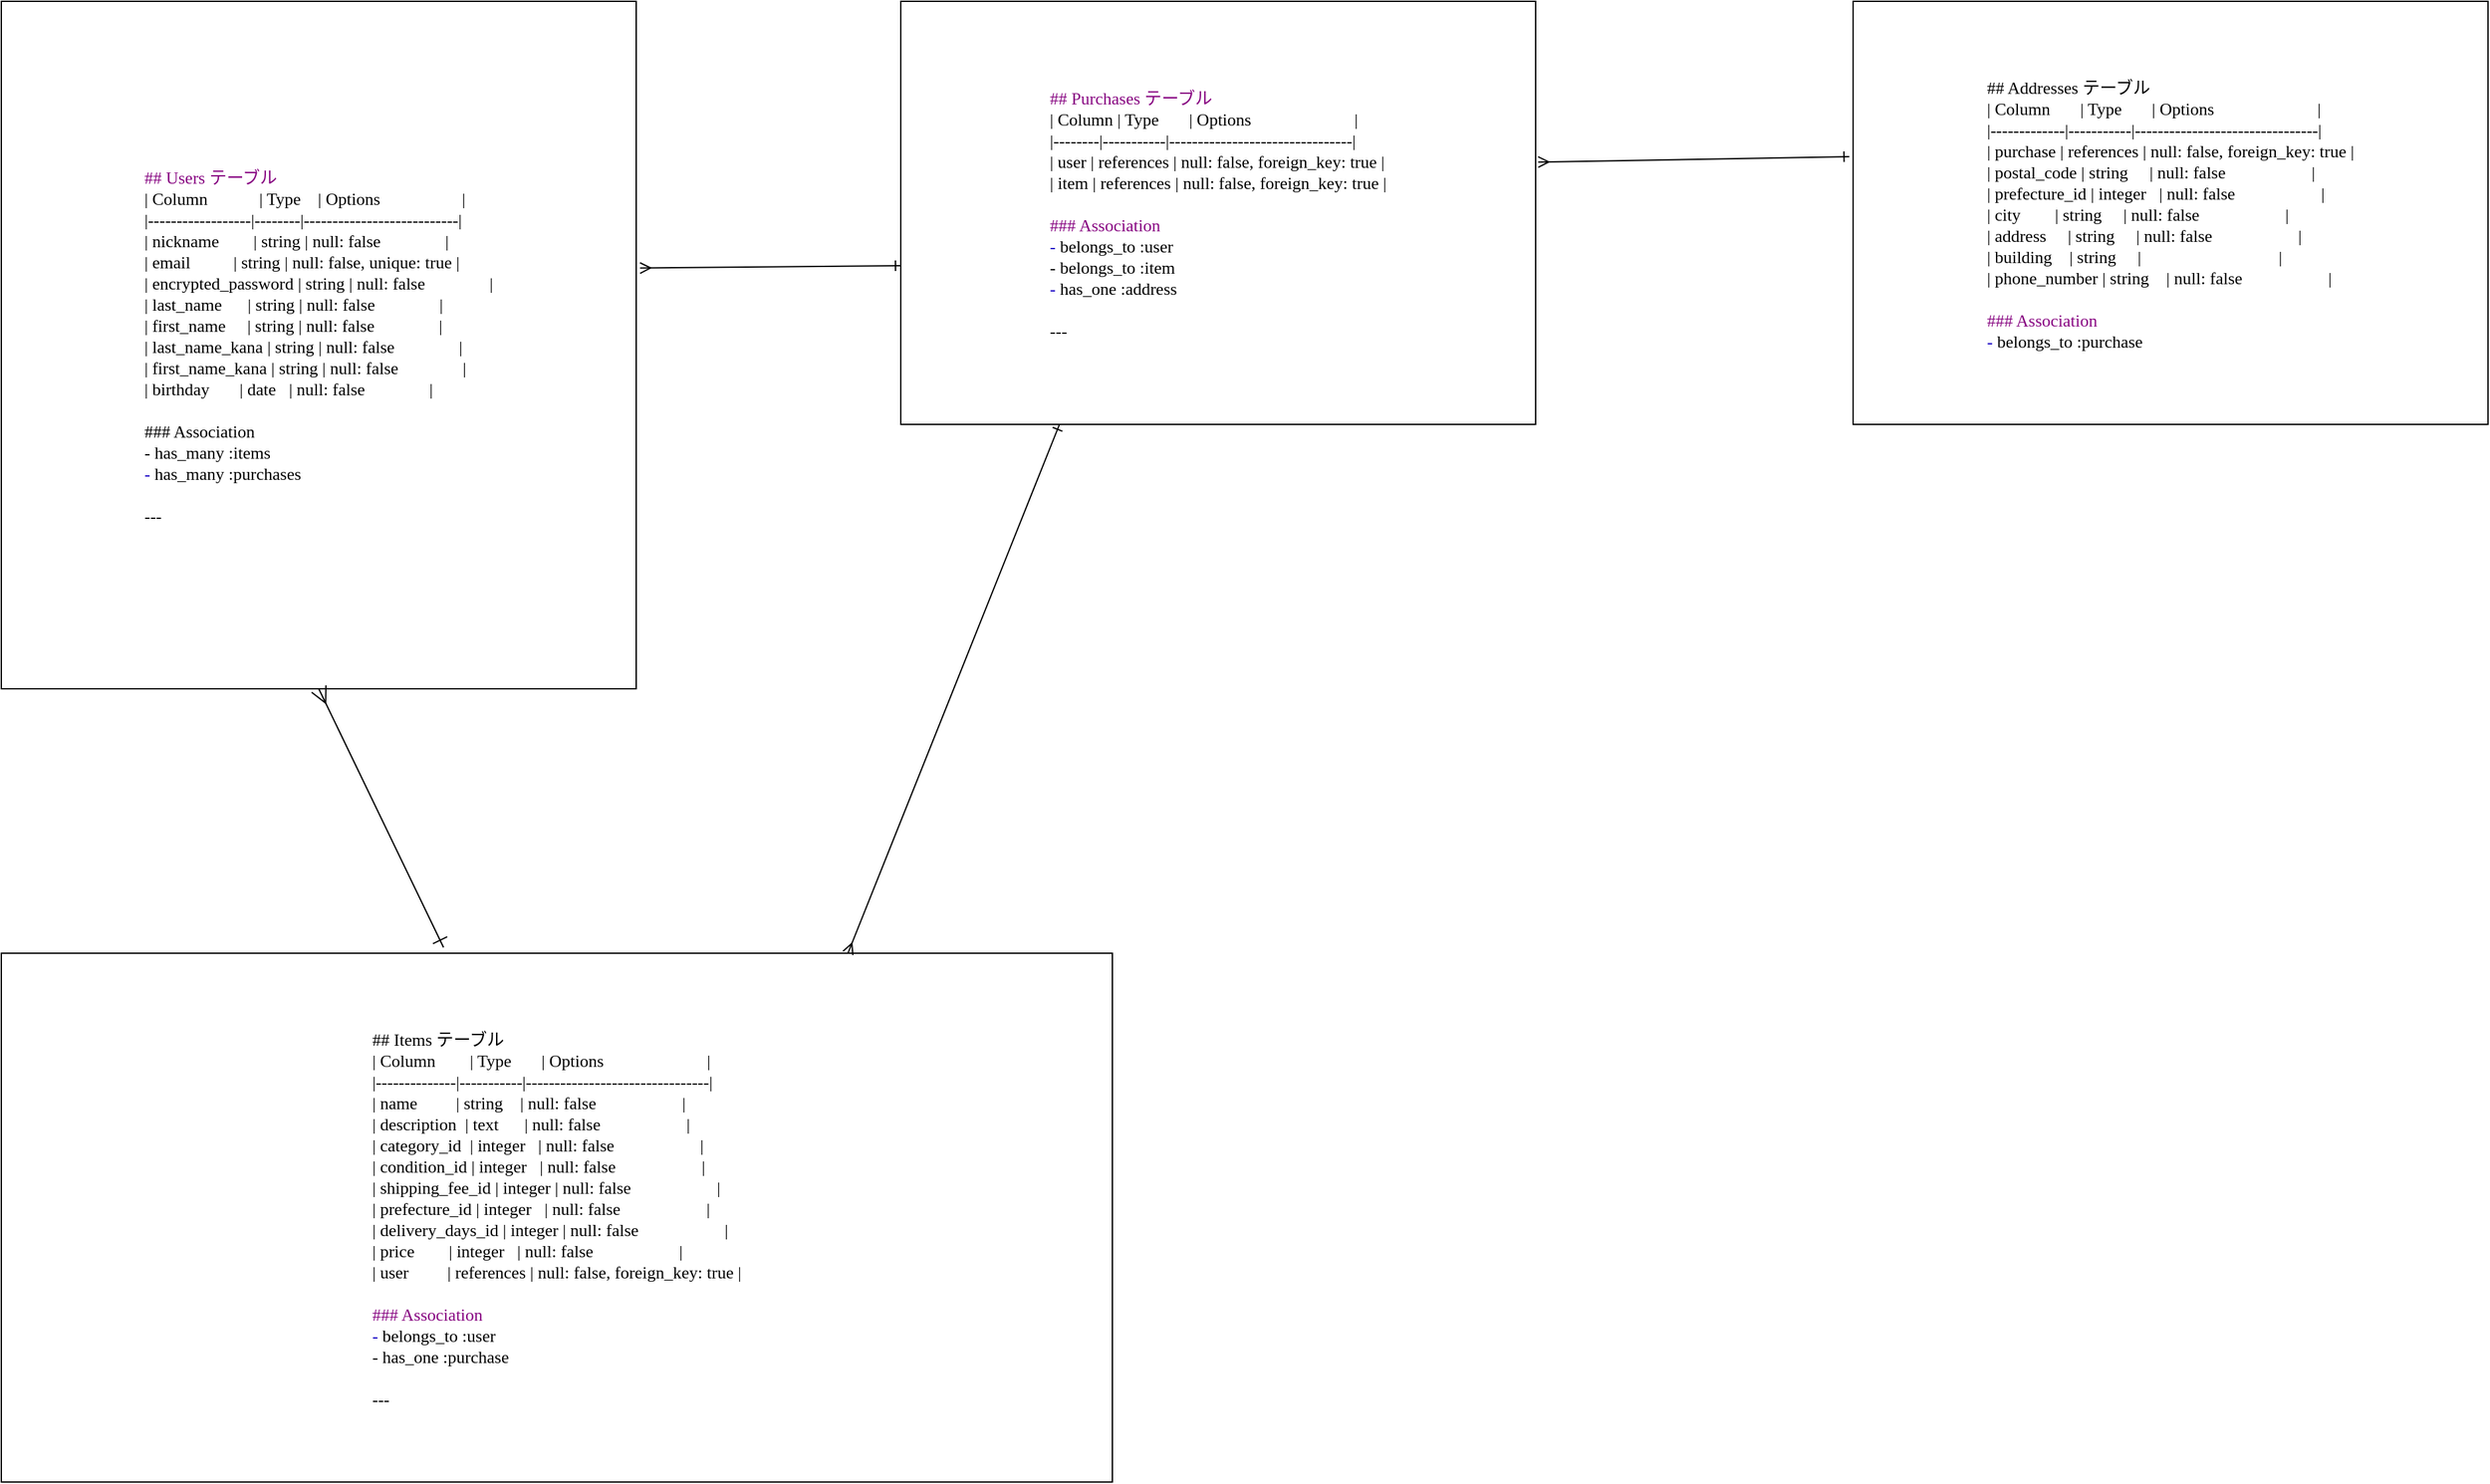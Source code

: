 <mxfile>
    <diagram id="dh8zajlLiWiVfrGnCxpM" name="ページ1">
        <mxGraphModel dx="1773" dy="1096" grid="1" gridSize="10" guides="1" tooltips="1" connect="1" arrows="1" fold="1" page="1" pageScale="1" pageWidth="827" pageHeight="1169" math="0" shadow="0">
            <root>
                <mxCell id="0"/>
                <mxCell id="1" parent="0"/>
                <mxCell id="4" value="&lt;p style=&quot;margin: 0px; font-variant-numeric: normal; font-variant-east-asian: normal; font-variant-alternates: normal; font-size-adjust: none; font-kerning: auto; font-optical-sizing: auto; font-feature-settings: normal; font-variation-settings: normal; font-variant-position: normal; font-stretch: normal; font-size: 13px; line-height: normal; font-family: &amp;quot;.AppleSystemUIFontMonospaced&amp;quot;; color: rgb(135, 5, 129); text-align: start;&quot; class=&quot;p1&quot;&gt;## Users テーブル&lt;/p&gt;&lt;p style=&quot;margin: 0px; font-variant-numeric: normal; font-variant-east-asian: normal; font-variant-alternates: normal; font-size-adjust: none; font-kerning: auto; font-optical-sizing: auto; font-feature-settings: normal; font-variation-settings: normal; font-variant-position: normal; font-stretch: normal; font-size: 13px; line-height: normal; font-family: &amp;quot;.AppleSystemUIFontMonospaced&amp;quot;; color: rgb(0, 0, 0); text-align: start;&quot; class=&quot;p2&quot;&gt;| Column&lt;span class=&quot;Apple-converted-space&quot;&gt;&amp;nbsp; &amp;nbsp; &amp;nbsp; &amp;nbsp; &amp;nbsp; &amp;nbsp; &lt;/span&gt;| Type&lt;span class=&quot;Apple-converted-space&quot;&gt;&amp;nbsp; &amp;nbsp; &lt;/span&gt;| Options &lt;span class=&quot;Apple-converted-space&quot;&gt;&amp;nbsp; &amp;nbsp; &amp;nbsp; &amp;nbsp; &amp;nbsp; &amp;nbsp; &amp;nbsp; &amp;nbsp; &amp;nbsp; &lt;/span&gt;|&lt;/p&gt;&lt;p style=&quot;margin: 0px; font-variant-numeric: normal; font-variant-east-asian: normal; font-variant-alternates: normal; font-size-adjust: none; font-kerning: auto; font-optical-sizing: auto; font-feature-settings: normal; font-variation-settings: normal; font-variant-position: normal; font-stretch: normal; font-size: 13px; line-height: normal; font-family: &amp;quot;.AppleSystemUIFontMonospaced&amp;quot;; color: rgb(0, 0, 0); text-align: start;&quot; class=&quot;p2&quot;&gt;|------------------|--------|---------------------------|&lt;/p&gt;&lt;p style=&quot;margin: 0px; font-variant-numeric: normal; font-variant-east-asian: normal; font-variant-alternates: normal; font-size-adjust: none; font-kerning: auto; font-optical-sizing: auto; font-feature-settings: normal; font-variation-settings: normal; font-variant-position: normal; font-stretch: normal; font-size: 13px; line-height: normal; font-family: &amp;quot;.AppleSystemUIFontMonospaced&amp;quot;; color: rgb(0, 0, 0); text-align: start;&quot; class=&quot;p2&quot;&gt;| nickname&lt;span class=&quot;Apple-converted-space&quot;&gt;&amp;nbsp; &amp;nbsp; &amp;nbsp; &amp;nbsp; &lt;/span&gt;| string | null: false &lt;span class=&quot;Apple-converted-space&quot;&gt;&amp;nbsp; &amp;nbsp; &amp;nbsp; &amp;nbsp; &amp;nbsp; &amp;nbsp; &amp;nbsp; &lt;/span&gt;|&lt;/p&gt;&lt;p style=&quot;margin: 0px; font-variant-numeric: normal; font-variant-east-asian: normal; font-variant-alternates: normal; font-size-adjust: none; font-kerning: auto; font-optical-sizing: auto; font-feature-settings: normal; font-variation-settings: normal; font-variant-position: normal; font-stretch: normal; font-size: 13px; line-height: normal; font-family: &amp;quot;.AppleSystemUIFontMonospaced&amp;quot;; color: rgb(0, 0, 0); text-align: start;&quot; class=&quot;p2&quot;&gt;| email&lt;span class=&quot;Apple-converted-space&quot;&gt;&amp;nbsp; &amp;nbsp; &amp;nbsp; &amp;nbsp; &amp;nbsp; &lt;/span&gt;| string | null: false, unique: true |&lt;/p&gt;&lt;p style=&quot;margin: 0px; font-variant-numeric: normal; font-variant-east-asian: normal; font-variant-alternates: normal; font-size-adjust: none; font-kerning: auto; font-optical-sizing: auto; font-feature-settings: normal; font-variation-settings: normal; font-variant-position: normal; font-stretch: normal; font-size: 13px; line-height: normal; font-family: &amp;quot;.AppleSystemUIFontMonospaced&amp;quot;; color: rgb(0, 0, 0); text-align: start;&quot; class=&quot;p2&quot;&gt;| encrypted_password | string | null: false &lt;span class=&quot;Apple-converted-space&quot;&gt;&amp;nbsp; &amp;nbsp; &amp;nbsp; &amp;nbsp; &amp;nbsp; &amp;nbsp; &amp;nbsp; &lt;/span&gt;|&lt;/p&gt;&lt;p style=&quot;margin: 0px; font-variant-numeric: normal; font-variant-east-asian: normal; font-variant-alternates: normal; font-size-adjust: none; font-kerning: auto; font-optical-sizing: auto; font-feature-settings: normal; font-variation-settings: normal; font-variant-position: normal; font-stretch: normal; font-size: 13px; line-height: normal; font-family: &amp;quot;.AppleSystemUIFontMonospaced&amp;quot;; color: rgb(0, 0, 0); text-align: start;&quot; class=&quot;p2&quot;&gt;| last_name&lt;span class=&quot;Apple-converted-space&quot;&gt;&amp;nbsp; &amp;nbsp; &amp;nbsp; &lt;/span&gt;| string | null: false &lt;span class=&quot;Apple-converted-space&quot;&gt;&amp;nbsp; &amp;nbsp; &amp;nbsp; &amp;nbsp; &amp;nbsp; &amp;nbsp; &amp;nbsp; &lt;/span&gt;|&lt;/p&gt;&lt;p style=&quot;margin: 0px; font-variant-numeric: normal; font-variant-east-asian: normal; font-variant-alternates: normal; font-size-adjust: none; font-kerning: auto; font-optical-sizing: auto; font-feature-settings: normal; font-variation-settings: normal; font-variant-position: normal; font-stretch: normal; font-size: 13px; line-height: normal; font-family: &amp;quot;.AppleSystemUIFontMonospaced&amp;quot;; color: rgb(0, 0, 0); text-align: start;&quot; class=&quot;p2&quot;&gt;| first_name &lt;span class=&quot;Apple-converted-space&quot;&gt;&amp;nbsp; &amp;nbsp; &lt;/span&gt;| string | null: false &lt;span class=&quot;Apple-converted-space&quot;&gt;&amp;nbsp; &amp;nbsp; &amp;nbsp; &amp;nbsp; &amp;nbsp; &amp;nbsp; &amp;nbsp; &lt;/span&gt;|&lt;/p&gt;&lt;p style=&quot;margin: 0px; font-variant-numeric: normal; font-variant-east-asian: normal; font-variant-alternates: normal; font-size-adjust: none; font-kerning: auto; font-optical-sizing: auto; font-feature-settings: normal; font-variation-settings: normal; font-variant-position: normal; font-stretch: normal; font-size: 13px; line-height: normal; font-family: &amp;quot;.AppleSystemUIFontMonospaced&amp;quot;; color: rgb(0, 0, 0); text-align: start;&quot; class=&quot;p2&quot;&gt;| last_name_kana | string | null: false &lt;span class=&quot;Apple-converted-space&quot;&gt;&amp;nbsp; &amp;nbsp; &amp;nbsp; &amp;nbsp; &amp;nbsp; &amp;nbsp; &amp;nbsp; &lt;/span&gt;|&lt;/p&gt;&lt;p style=&quot;margin: 0px; font-variant-numeric: normal; font-variant-east-asian: normal; font-variant-alternates: normal; font-size-adjust: none; font-kerning: auto; font-optical-sizing: auto; font-feature-settings: normal; font-variation-settings: normal; font-variant-position: normal; font-stretch: normal; font-size: 13px; line-height: normal; font-family: &amp;quot;.AppleSystemUIFontMonospaced&amp;quot;; color: rgb(0, 0, 0); text-align: start;&quot; class=&quot;p2&quot;&gt;| first_name_kana | string | null: false &lt;span class=&quot;Apple-converted-space&quot;&gt;&amp;nbsp; &amp;nbsp; &amp;nbsp; &amp;nbsp; &amp;nbsp; &amp;nbsp; &amp;nbsp; &lt;/span&gt;|&lt;/p&gt;&lt;p style=&quot;margin: 0px; font-variant-numeric: normal; font-variant-east-asian: normal; font-variant-alternates: normal; font-size-adjust: none; font-kerning: auto; font-optical-sizing: auto; font-feature-settings: normal; font-variation-settings: normal; font-variant-position: normal; font-stretch: normal; font-size: 13px; line-height: normal; font-family: &amp;quot;.AppleSystemUIFontMonospaced&amp;quot;; color: rgb(0, 0, 0); text-align: start;&quot; class=&quot;p2&quot;&gt;| birthday &lt;span class=&quot;Apple-converted-space&quot;&gt;&amp;nbsp; &amp;nbsp; &amp;nbsp; &lt;/span&gt;| date &lt;span class=&quot;Apple-converted-space&quot;&gt;&amp;nbsp; &lt;/span&gt;| null: false &lt;span class=&quot;Apple-converted-space&quot;&gt;&amp;nbsp; &amp;nbsp; &amp;nbsp; &amp;nbsp; &amp;nbsp; &amp;nbsp; &amp;nbsp; &lt;/span&gt;|&lt;/p&gt;&lt;p style=&quot;margin: 0px; font-variant-numeric: normal; font-variant-east-asian: normal; font-variant-alternates: normal; font-size-adjust: none; font-kerning: auto; font-optical-sizing: auto; font-feature-settings: normal; font-variation-settings: normal; font-variant-position: normal; font-stretch: normal; font-size: 13px; line-height: normal; font-family: &amp;quot;.AppleSystemUIFontMonospaced&amp;quot;; color: rgb(0, 0, 0); min-height: 16px; text-align: start;&quot; class=&quot;p3&quot;&gt;&lt;br&gt;&lt;/p&gt;&lt;p style=&quot;margin: 0px; font-variant-numeric: normal; font-variant-east-asian: normal; font-variant-alternates: normal; font-size-adjust: none; font-kerning: auto; font-optical-sizing: auto; font-feature-settings: normal; font-variation-settings: normal; font-variant-position: normal; font-stretch: normal; font-size: 13px; line-height: normal; font-family: &amp;quot;.AppleSystemUIFontMonospaced&amp;quot;; color: rgb(0, 0, 0); text-align: start;&quot; class=&quot;p2&quot;&gt;### Association&lt;/p&gt;&lt;p style=&quot;margin: 0px; font-variant-numeric: normal; font-variant-east-asian: normal; font-variant-alternates: normal; font-size-adjust: none; font-kerning: auto; font-optical-sizing: auto; font-feature-settings: normal; font-variation-settings: normal; font-variant-position: normal; font-stretch: normal; font-size: 13px; line-height: normal; font-family: &amp;quot;.AppleSystemUIFontMonospaced&amp;quot;; color: rgb(0, 0, 0); text-align: start;&quot; class=&quot;p2&quot;&gt;- has_many :items&lt;/p&gt;&lt;p style=&quot;margin: 0px; font-variant-numeric: normal; font-variant-east-asian: normal; font-variant-alternates: normal; font-size-adjust: none; font-kerning: auto; font-optical-sizing: auto; font-feature-settings: normal; font-variation-settings: normal; font-variant-position: normal; font-stretch: normal; font-size: 13px; line-height: normal; font-family: &amp;quot;.AppleSystemUIFontMonospaced&amp;quot;; color: rgb(0, 0, 0); text-align: start;&quot; class=&quot;p2&quot;&gt;&lt;span style=&quot;color: rgb(20, 0, 196);&quot; class=&quot;s1&quot;&gt;-&lt;/span&gt; has_many :purchases&lt;/p&gt;&lt;p style=&quot;margin: 0px; font-variant-numeric: normal; font-variant-east-asian: normal; font-variant-alternates: normal; font-size-adjust: none; font-kerning: auto; font-optical-sizing: auto; font-feature-settings: normal; font-variation-settings: normal; font-variant-position: normal; font-stretch: normal; font-size: 13px; line-height: normal; font-family: &amp;quot;.AppleSystemUIFontMonospaced&amp;quot;; color: rgb(0, 0, 0); min-height: 16px; text-align: start;&quot; class=&quot;p3&quot;&gt;&lt;br&gt;&lt;/p&gt;&lt;p style=&quot;margin: 0px; font-variant-numeric: normal; font-variant-east-asian: normal; font-variant-alternates: normal; font-size-adjust: none; font-kerning: auto; font-optical-sizing: auto; font-feature-settings: normal; font-variation-settings: normal; font-variant-position: normal; font-stretch: normal; font-size: 13px; line-height: normal; font-family: &amp;quot;.AppleSystemUIFontMonospaced&amp;quot;; color: rgb(0, 0, 0); text-align: start;&quot; class=&quot;p2&quot;&gt;---&lt;/p&gt;" style="whiteSpace=wrap;html=1;" vertex="1" parent="1">
                    <mxGeometry x="-320" width="480" height="520" as="geometry"/>
                </mxCell>
                <mxCell id="6" value="&lt;p style=&quot;margin: 0px; font-variant-numeric: normal; font-variant-east-asian: normal; font-variant-alternates: normal; font-size-adjust: none; font-kerning: auto; font-optical-sizing: auto; font-feature-settings: normal; font-variation-settings: normal; font-variant-position: normal; font-stretch: normal; font-size: 13px; line-height: normal; font-family: &amp;quot;.AppleSystemUIFontMonospaced&amp;quot;; color: rgb(0, 0, 0); text-align: start;&quot; class=&quot;p1&quot;&gt;## Items テーブル&lt;/p&gt;&lt;p style=&quot;margin: 0px; font-variant-numeric: normal; font-variant-east-asian: normal; font-variant-alternates: normal; font-size-adjust: none; font-kerning: auto; font-optical-sizing: auto; font-feature-settings: normal; font-variation-settings: normal; font-variant-position: normal; font-stretch: normal; font-size: 13px; line-height: normal; font-family: &amp;quot;.AppleSystemUIFontMonospaced&amp;quot;; color: rgb(0, 0, 0); text-align: start;&quot; class=&quot;p1&quot;&gt;| Column&lt;span class=&quot;Apple-converted-space&quot;&gt;&amp;nbsp; &amp;nbsp; &amp;nbsp; &amp;nbsp; &lt;/span&gt;| Type &lt;span class=&quot;Apple-converted-space&quot;&gt;&amp;nbsp; &amp;nbsp; &amp;nbsp; &lt;/span&gt;| Options&lt;span class=&quot;Apple-converted-space&quot;&gt;&amp;nbsp; &amp;nbsp; &amp;nbsp; &amp;nbsp; &amp;nbsp; &amp;nbsp; &amp;nbsp; &amp;nbsp; &amp;nbsp; &amp;nbsp; &amp;nbsp; &amp;nbsp; &lt;/span&gt;|&lt;/p&gt;&lt;p style=&quot;margin: 0px; font-variant-numeric: normal; font-variant-east-asian: normal; font-variant-alternates: normal; font-size-adjust: none; font-kerning: auto; font-optical-sizing: auto; font-feature-settings: normal; font-variation-settings: normal; font-variant-position: normal; font-stretch: normal; font-size: 13px; line-height: normal; font-family: &amp;quot;.AppleSystemUIFontMonospaced&amp;quot;; color: rgb(0, 0, 0); text-align: start;&quot; class=&quot;p1&quot;&gt;|--------------|-----------|--------------------------------|&lt;/p&gt;&lt;p style=&quot;margin: 0px; font-variant-numeric: normal; font-variant-east-asian: normal; font-variant-alternates: normal; font-size-adjust: none; font-kerning: auto; font-optical-sizing: auto; font-feature-settings: normal; font-variation-settings: normal; font-variant-position: normal; font-stretch: normal; font-size: 13px; line-height: normal; font-family: &amp;quot;.AppleSystemUIFontMonospaced&amp;quot;; color: rgb(0, 0, 0); text-align: start;&quot; class=&quot;p1&quot;&gt;| name &lt;span class=&quot;Apple-converted-space&quot;&gt;&amp;nbsp; &amp;nbsp; &amp;nbsp; &amp;nbsp; &lt;/span&gt;| string&lt;span class=&quot;Apple-converted-space&quot;&gt;&amp;nbsp; &amp;nbsp; &lt;/span&gt;| null: false&lt;span class=&quot;Apple-converted-space&quot;&gt;&amp;nbsp; &amp;nbsp; &amp;nbsp; &amp;nbsp; &amp;nbsp; &amp;nbsp; &amp;nbsp; &amp;nbsp; &amp;nbsp; &amp;nbsp; &lt;/span&gt;|&lt;/p&gt;&lt;p style=&quot;margin: 0px; font-variant-numeric: normal; font-variant-east-asian: normal; font-variant-alternates: normal; font-size-adjust: none; font-kerning: auto; font-optical-sizing: auto; font-feature-settings: normal; font-variation-settings: normal; font-variant-position: normal; font-stretch: normal; font-size: 13px; line-height: normal; font-family: &amp;quot;.AppleSystemUIFontMonospaced&amp;quot;; color: rgb(0, 0, 0); text-align: start;&quot; class=&quot;p1&quot;&gt;| description&lt;span class=&quot;Apple-converted-space&quot;&gt;&amp;nbsp; &lt;/span&gt;| text&lt;span class=&quot;Apple-converted-space&quot;&gt;&amp;nbsp; &amp;nbsp; &amp;nbsp; &lt;/span&gt;| null: false&lt;span class=&quot;Apple-converted-space&quot;&gt;&amp;nbsp; &amp;nbsp; &amp;nbsp; &amp;nbsp; &amp;nbsp; &amp;nbsp; &amp;nbsp; &amp;nbsp; &amp;nbsp; &amp;nbsp; &lt;/span&gt;|&lt;/p&gt;&lt;p style=&quot;margin: 0px; font-variant-numeric: normal; font-variant-east-asian: normal; font-variant-alternates: normal; font-size-adjust: none; font-kerning: auto; font-optical-sizing: auto; font-feature-settings: normal; font-variation-settings: normal; font-variant-position: normal; font-stretch: normal; font-size: 13px; line-height: normal; font-family: &amp;quot;.AppleSystemUIFontMonospaced&amp;quot;; color: rgb(0, 0, 0); text-align: start;&quot; class=&quot;p1&quot;&gt;| category_id&lt;span class=&quot;Apple-converted-space&quot;&gt;&amp;nbsp; &lt;/span&gt;| integer &lt;span class=&quot;Apple-converted-space&quot;&gt;&amp;nbsp; &lt;/span&gt;| null: false&lt;span class=&quot;Apple-converted-space&quot;&gt;&amp;nbsp; &amp;nbsp; &amp;nbsp; &amp;nbsp; &amp;nbsp; &amp;nbsp; &amp;nbsp; &amp;nbsp; &amp;nbsp; &amp;nbsp; &lt;/span&gt;|&lt;/p&gt;&lt;p style=&quot;margin: 0px; font-variant-numeric: normal; font-variant-east-asian: normal; font-variant-alternates: normal; font-size-adjust: none; font-kerning: auto; font-optical-sizing: auto; font-feature-settings: normal; font-variation-settings: normal; font-variant-position: normal; font-stretch: normal; font-size: 13px; line-height: normal; font-family: &amp;quot;.AppleSystemUIFontMonospaced&amp;quot;; color: rgb(0, 0, 0); text-align: start;&quot; class=&quot;p1&quot;&gt;| condition_id | integer &lt;span class=&quot;Apple-converted-space&quot;&gt;&amp;nbsp; &lt;/span&gt;| null: false&lt;span class=&quot;Apple-converted-space&quot;&gt;&amp;nbsp; &amp;nbsp; &amp;nbsp; &amp;nbsp; &amp;nbsp; &amp;nbsp; &amp;nbsp; &amp;nbsp; &amp;nbsp; &amp;nbsp; &lt;/span&gt;|&lt;/p&gt;&lt;p style=&quot;margin: 0px; font-variant-numeric: normal; font-variant-east-asian: normal; font-variant-alternates: normal; font-size-adjust: none; font-kerning: auto; font-optical-sizing: auto; font-feature-settings: normal; font-variation-settings: normal; font-variant-position: normal; font-stretch: normal; font-size: 13px; line-height: normal; font-family: &amp;quot;.AppleSystemUIFontMonospaced&amp;quot;; color: rgb(0, 0, 0); text-align: start;&quot; class=&quot;p1&quot;&gt;| shipping_fee_id | integer | null: false&lt;span class=&quot;Apple-converted-space&quot;&gt;&amp;nbsp; &amp;nbsp; &amp;nbsp; &amp;nbsp; &amp;nbsp; &amp;nbsp; &amp;nbsp; &amp;nbsp; &amp;nbsp; &amp;nbsp; &lt;/span&gt;|&lt;/p&gt;&lt;p style=&quot;margin: 0px; font-variant-numeric: normal; font-variant-east-asian: normal; font-variant-alternates: normal; font-size-adjust: none; font-kerning: auto; font-optical-sizing: auto; font-feature-settings: normal; font-variation-settings: normal; font-variant-position: normal; font-stretch: normal; font-size: 13px; line-height: normal; font-family: &amp;quot;.AppleSystemUIFontMonospaced&amp;quot;; color: rgb(0, 0, 0); text-align: start;&quot; class=&quot;p1&quot;&gt;| prefecture_id | integer &lt;span class=&quot;Apple-converted-space&quot;&gt;&amp;nbsp; &lt;/span&gt;| null: false&lt;span class=&quot;Apple-converted-space&quot;&gt;&amp;nbsp; &amp;nbsp; &amp;nbsp; &amp;nbsp; &amp;nbsp; &amp;nbsp; &amp;nbsp; &amp;nbsp; &amp;nbsp; &amp;nbsp; &lt;/span&gt;|&lt;/p&gt;&lt;p style=&quot;margin: 0px; font-variant-numeric: normal; font-variant-east-asian: normal; font-variant-alternates: normal; font-size-adjust: none; font-kerning: auto; font-optical-sizing: auto; font-feature-settings: normal; font-variation-settings: normal; font-variant-position: normal; font-stretch: normal; font-size: 13px; line-height: normal; font-family: &amp;quot;.AppleSystemUIFontMonospaced&amp;quot;; color: rgb(0, 0, 0); text-align: start;&quot; class=&quot;p1&quot;&gt;| delivery_days_id | integer | null: false&lt;span class=&quot;Apple-converted-space&quot;&gt;&amp;nbsp; &amp;nbsp; &amp;nbsp; &amp;nbsp; &amp;nbsp; &amp;nbsp; &amp;nbsp; &amp;nbsp; &amp;nbsp; &amp;nbsp; &lt;/span&gt;|&lt;/p&gt;&lt;p style=&quot;margin: 0px; font-variant-numeric: normal; font-variant-east-asian: normal; font-variant-alternates: normal; font-size-adjust: none; font-kerning: auto; font-optical-sizing: auto; font-feature-settings: normal; font-variation-settings: normal; font-variant-position: normal; font-stretch: normal; font-size: 13px; line-height: normal; font-family: &amp;quot;.AppleSystemUIFontMonospaced&amp;quot;; color: rgb(0, 0, 0); text-align: start;&quot; class=&quot;p1&quot;&gt;| price&lt;span class=&quot;Apple-converted-space&quot;&gt;&amp;nbsp; &amp;nbsp; &amp;nbsp; &amp;nbsp; &lt;/span&gt;| integer &lt;span class=&quot;Apple-converted-space&quot;&gt;&amp;nbsp; &lt;/span&gt;| null: false&lt;span class=&quot;Apple-converted-space&quot;&gt;&amp;nbsp; &amp;nbsp; &amp;nbsp; &amp;nbsp; &amp;nbsp; &amp;nbsp; &amp;nbsp; &amp;nbsp; &amp;nbsp; &amp;nbsp; &lt;/span&gt;|&lt;/p&gt;&lt;p style=&quot;margin: 0px; font-variant-numeric: normal; font-variant-east-asian: normal; font-variant-alternates: normal; font-size-adjust: none; font-kerning: auto; font-optical-sizing: auto; font-feature-settings: normal; font-variation-settings: normal; font-variant-position: normal; font-stretch: normal; font-size: 13px; line-height: normal; font-family: &amp;quot;.AppleSystemUIFontMonospaced&amp;quot;; color: rgb(0, 0, 0); text-align: start;&quot; class=&quot;p1&quot;&gt;| user&amp;nbsp; &amp;nbsp;&lt;span class=&quot;Apple-converted-space&quot;&gt;&amp;nbsp; &amp;nbsp; &amp;nbsp;&amp;nbsp;&lt;/span&gt;| references | null: false, foreign_key: true |&lt;/p&gt;&lt;p style=&quot;margin: 0px; font-variant-numeric: normal; font-variant-east-asian: normal; font-variant-alternates: normal; font-size-adjust: none; font-kerning: auto; font-optical-sizing: auto; font-feature-settings: normal; font-variation-settings: normal; font-variant-position: normal; font-stretch: normal; font-size: 13px; line-height: normal; font-family: &amp;quot;.AppleSystemUIFontMonospaced&amp;quot;; color: rgb(0, 0, 0); min-height: 16px; text-align: start;&quot; class=&quot;p2&quot;&gt;&lt;br&gt;&lt;/p&gt;&lt;p style=&quot;margin: 0px; font-variant-numeric: normal; font-variant-east-asian: normal; font-variant-alternates: normal; font-size-adjust: none; font-kerning: auto; font-optical-sizing: auto; font-feature-settings: normal; font-variation-settings: normal; font-variant-position: normal; font-stretch: normal; font-size: 13px; line-height: normal; font-family: &amp;quot;.AppleSystemUIFontMonospaced&amp;quot;; color: rgb(135, 5, 129); text-align: start;&quot; class=&quot;p1&quot;&gt;### Association&lt;/p&gt;&lt;p style=&quot;margin: 0px; font-variant-numeric: normal; font-variant-east-asian: normal; font-variant-alternates: normal; font-size-adjust: none; font-kerning: auto; font-optical-sizing: auto; font-feature-settings: normal; font-variation-settings: normal; font-variant-position: normal; font-stretch: normal; font-size: 13px; line-height: normal; font-family: &amp;quot;.AppleSystemUIFontMonospaced&amp;quot;; color: rgb(0, 0, 0); text-align: start;&quot; class=&quot;p2&quot;&gt;&lt;span style=&quot;color: rgb(20, 0, 196);&quot; class=&quot;s1&quot;&gt;-&lt;/span&gt; belongs_to :user&lt;/p&gt;&lt;p style=&quot;margin: 0px; font-variant-numeric: normal; font-variant-east-asian: normal; font-variant-alternates: normal; font-size-adjust: none; font-kerning: auto; font-optical-sizing: auto; font-feature-settings: normal; font-variation-settings: normal; font-variant-position: normal; font-stretch: normal; font-size: 13px; line-height: normal; font-family: &amp;quot;.AppleSystemUIFontMonospaced&amp;quot;; color: rgb(0, 0, 0); text-align: start;&quot; class=&quot;p2&quot;&gt;- has_one :purchase&lt;/p&gt;&lt;p style=&quot;margin: 0px; font-variant-numeric: normal; font-variant-east-asian: normal; font-variant-alternates: normal; font-size-adjust: none; font-kerning: auto; font-optical-sizing: auto; font-feature-settings: normal; font-variation-settings: normal; font-variant-position: normal; font-stretch: normal; font-size: 13px; line-height: normal; font-family: &amp;quot;.AppleSystemUIFontMonospaced&amp;quot;; color: rgb(0, 0, 0); min-height: 16px; text-align: start;&quot; class=&quot;p3&quot;&gt;&lt;br&gt;&lt;/p&gt;&lt;p style=&quot;margin: 0px; font-variant-numeric: normal; font-variant-east-asian: normal; font-variant-alternates: normal; font-size-adjust: none; font-kerning: auto; font-optical-sizing: auto; font-feature-settings: normal; font-variation-settings: normal; font-variant-position: normal; font-stretch: normal; font-size: 13px; line-height: normal; font-family: &amp;quot;.AppleSystemUIFontMonospaced&amp;quot;; color: rgb(0, 0, 0); text-align: start;&quot; class=&quot;p2&quot;&gt;---&lt;/p&gt;" style="whiteSpace=wrap;html=1;" vertex="1" parent="1">
                    <mxGeometry x="-320" y="720" width="840" height="400" as="geometry"/>
                </mxCell>
                <mxCell id="9" value="&lt;p style=&quot;margin: 0px; font-variant-numeric: normal; font-variant-east-asian: normal; font-variant-alternates: normal; font-size-adjust: none; font-kerning: auto; font-optical-sizing: auto; font-feature-settings: normal; font-variation-settings: normal; font-variant-position: normal; font-stretch: normal; font-size: 13px; line-height: normal; font-family: &amp;quot;.AppleSystemUIFontMonospaced&amp;quot;; color: rgb(135, 5, 129); text-align: start;&quot; class=&quot;p1&quot;&gt;## Purchases テーブル&lt;/p&gt;&lt;p style=&quot;margin: 0px; font-variant-numeric: normal; font-variant-east-asian: normal; font-variant-alternates: normal; font-size-adjust: none; font-kerning: auto; font-optical-sizing: auto; font-feature-settings: normal; font-variation-settings: normal; font-variant-position: normal; font-stretch: normal; font-size: 13px; line-height: normal; font-family: &amp;quot;.AppleSystemUIFontMonospaced&amp;quot;; color: rgb(0, 0, 0); text-align: start;&quot; class=&quot;p2&quot;&gt;| Column | Type &lt;span class=&quot;Apple-converted-space&quot;&gt;&amp;nbsp; &amp;nbsp; &amp;nbsp; &lt;/span&gt;| Options&lt;span class=&quot;Apple-converted-space&quot;&gt;&amp;nbsp; &amp;nbsp; &amp;nbsp; &amp;nbsp; &amp;nbsp; &amp;nbsp; &amp;nbsp; &amp;nbsp; &amp;nbsp; &amp;nbsp; &amp;nbsp; &amp;nbsp; &lt;/span&gt;|&lt;/p&gt;&lt;p style=&quot;margin: 0px; font-variant-numeric: normal; font-variant-east-asian: normal; font-variant-alternates: normal; font-size-adjust: none; font-kerning: auto; font-optical-sizing: auto; font-feature-settings: normal; font-variation-settings: normal; font-variant-position: normal; font-stretch: normal; font-size: 13px; line-height: normal; font-family: &amp;quot;.AppleSystemUIFontMonospaced&amp;quot;; color: rgb(0, 0, 0); text-align: start;&quot; class=&quot;p2&quot;&gt;|--------|-----------|--------------------------------|&lt;/p&gt;&lt;p style=&quot;margin: 0px; font-variant-numeric: normal; font-variant-east-asian: normal; font-variant-alternates: normal; font-size-adjust: none; font-kerning: auto; font-optical-sizing: auto; font-feature-settings: normal; font-variation-settings: normal; font-variant-position: normal; font-stretch: normal; font-size: 13px; line-height: normal; font-family: &amp;quot;.AppleSystemUIFontMonospaced&amp;quot;; color: rgb(0, 0, 0); text-align: start;&quot; class=&quot;p2&quot;&gt;| user | references | null: false, foreign_key: true |&lt;/p&gt;&lt;p style=&quot;margin: 0px; font-variant-numeric: normal; font-variant-east-asian: normal; font-variant-alternates: normal; font-size-adjust: none; font-kerning: auto; font-optical-sizing: auto; font-feature-settings: normal; font-variation-settings: normal; font-variant-position: normal; font-stretch: normal; font-size: 13px; line-height: normal; font-family: &amp;quot;.AppleSystemUIFontMonospaced&amp;quot;; color: rgb(0, 0, 0); text-align: start;&quot; class=&quot;p2&quot;&gt;| item | references | null: false, foreign_key: true |&lt;/p&gt;&lt;p style=&quot;margin: 0px; font-variant-numeric: normal; font-variant-east-asian: normal; font-variant-alternates: normal; font-size-adjust: none; font-kerning: auto; font-optical-sizing: auto; font-feature-settings: normal; font-variation-settings: normal; font-variant-position: normal; font-stretch: normal; font-size: 13px; line-height: normal; font-family: &amp;quot;.AppleSystemUIFontMonospaced&amp;quot;; color: rgb(0, 0, 0); min-height: 16px; text-align: start;&quot; class=&quot;p3&quot;&gt;&lt;br&gt;&lt;/p&gt;&lt;p style=&quot;margin: 0px; font-variant-numeric: normal; font-variant-east-asian: normal; font-variant-alternates: normal; font-size-adjust: none; font-kerning: auto; font-optical-sizing: auto; font-feature-settings: normal; font-variation-settings: normal; font-variant-position: normal; font-stretch: normal; font-size: 13px; line-height: normal; font-family: &amp;quot;.AppleSystemUIFontMonospaced&amp;quot;; color: rgb(135, 5, 129); text-align: start;&quot; class=&quot;p1&quot;&gt;### Association&lt;/p&gt;&lt;p style=&quot;margin: 0px; font-variant-numeric: normal; font-variant-east-asian: normal; font-variant-alternates: normal; font-size-adjust: none; font-kerning: auto; font-optical-sizing: auto; font-feature-settings: normal; font-variation-settings: normal; font-variant-position: normal; font-stretch: normal; font-size: 13px; line-height: normal; font-family: &amp;quot;.AppleSystemUIFontMonospaced&amp;quot;; color: rgb(0, 0, 0); text-align: start;&quot; class=&quot;p2&quot;&gt;&lt;span style=&quot;color: rgb(20, 0, 196);&quot; class=&quot;s1&quot;&gt;-&lt;/span&gt; belongs_to :user&lt;/p&gt;&lt;p style=&quot;margin: 0px; font-variant-numeric: normal; font-variant-east-asian: normal; font-variant-alternates: normal; font-size-adjust: none; font-kerning: auto; font-optical-sizing: auto; font-feature-settings: normal; font-variation-settings: normal; font-variant-position: normal; font-stretch: normal; font-size: 13px; line-height: normal; font-family: &amp;quot;.AppleSystemUIFontMonospaced&amp;quot;; color: rgb(0, 0, 0); text-align: start;&quot; class=&quot;p2&quot;&gt;- belongs_to :item&lt;/p&gt;&lt;p style=&quot;margin: 0px; font-variant-numeric: normal; font-variant-east-asian: normal; font-variant-alternates: normal; font-size-adjust: none; font-kerning: auto; font-optical-sizing: auto; font-feature-settings: normal; font-variation-settings: normal; font-variant-position: normal; font-stretch: normal; font-size: 13px; line-height: normal; font-family: &amp;quot;.AppleSystemUIFontMonospaced&amp;quot;; color: rgb(0, 0, 0); text-align: start;&quot; class=&quot;p2&quot;&gt;&lt;span style=&quot;color: rgb(20, 0, 196);&quot; class=&quot;s1&quot;&gt;-&lt;/span&gt; has_one :address&lt;/p&gt;&lt;p style=&quot;margin: 0px; font-variant-numeric: normal; font-variant-east-asian: normal; font-variant-alternates: normal; font-size-adjust: none; font-kerning: auto; font-optical-sizing: auto; font-feature-settings: normal; font-variation-settings: normal; font-variant-position: normal; font-stretch: normal; font-size: 13px; line-height: normal; font-family: &amp;quot;.AppleSystemUIFontMonospaced&amp;quot;; color: rgb(0, 0, 0); min-height: 16px; text-align: start;&quot; class=&quot;p3&quot;&gt;&lt;br&gt;&lt;/p&gt;&lt;p style=&quot;margin: 0px; font-variant-numeric: normal; font-variant-east-asian: normal; font-variant-alternates: normal; font-size-adjust: none; font-kerning: auto; font-optical-sizing: auto; font-feature-settings: normal; font-variation-settings: normal; font-variant-position: normal; font-stretch: normal; font-size: 13px; line-height: normal; font-family: &amp;quot;.AppleSystemUIFontMonospaced&amp;quot;; color: rgb(0, 0, 0); text-align: start;&quot; class=&quot;p2&quot;&gt;---&lt;/p&gt;" style="whiteSpace=wrap;html=1;" vertex="1" parent="1">
                    <mxGeometry x="360" width="480" height="320" as="geometry"/>
                </mxCell>
                <mxCell id="11" value="&lt;p style=&quot;margin: 0px; font-variant-numeric: normal; font-variant-east-asian: normal; font-variant-alternates: normal; font-size-adjust: none; font-kerning: auto; font-optical-sizing: auto; font-feature-settings: normal; font-variation-settings: normal; font-variant-position: normal; font-stretch: normal; font-size: 13px; line-height: normal; font-family: &amp;quot;.AppleSystemUIFontMonospaced&amp;quot;; color: rgb(0, 0, 0); text-align: start;&quot; class=&quot;p1&quot;&gt;## Addresses テーブル&lt;/p&gt;&lt;p style=&quot;margin: 0px; font-variant-numeric: normal; font-variant-east-asian: normal; font-variant-alternates: normal; font-size-adjust: none; font-kerning: auto; font-optical-sizing: auto; font-feature-settings: normal; font-variation-settings: normal; font-variant-position: normal; font-stretch: normal; font-size: 13px; line-height: normal; font-family: &amp;quot;.AppleSystemUIFontMonospaced&amp;quot;; color: rgb(0, 0, 0); text-align: start;&quot; class=&quot;p1&quot;&gt;| Column &lt;span class=&quot;Apple-converted-space&quot;&gt;&amp;nbsp; &amp;nbsp; &amp;nbsp; &lt;/span&gt;| Type &lt;span class=&quot;Apple-converted-space&quot;&gt;&amp;nbsp; &amp;nbsp; &amp;nbsp; &lt;/span&gt;| Options&lt;span class=&quot;Apple-converted-space&quot;&gt;&amp;nbsp; &amp;nbsp; &amp;nbsp; &amp;nbsp; &amp;nbsp; &amp;nbsp; &amp;nbsp; &amp;nbsp; &amp;nbsp; &amp;nbsp; &amp;nbsp; &amp;nbsp; &lt;/span&gt;|&lt;/p&gt;&lt;p style=&quot;margin: 0px; font-variant-numeric: normal; font-variant-east-asian: normal; font-variant-alternates: normal; font-size-adjust: none; font-kerning: auto; font-optical-sizing: auto; font-feature-settings: normal; font-variation-settings: normal; font-variant-position: normal; font-stretch: normal; font-size: 13px; line-height: normal; font-family: &amp;quot;.AppleSystemUIFontMonospaced&amp;quot;; color: rgb(0, 0, 0); text-align: start;&quot; class=&quot;p1&quot;&gt;|-------------|-----------|--------------------------------|&lt;/p&gt;&lt;p style=&quot;margin: 0px; font-variant-numeric: normal; font-variant-east-asian: normal; font-variant-alternates: normal; font-size-adjust: none; font-kerning: auto; font-optical-sizing: auto; font-feature-settings: normal; font-variation-settings: normal; font-variant-position: normal; font-stretch: normal; font-size: 13px; line-height: normal; font-family: &amp;quot;.AppleSystemUIFontMonospaced&amp;quot;; color: rgb(0, 0, 0); text-align: start;&quot; class=&quot;p1&quot;&gt;| purchase | references | null: false, foreign_key: true |&lt;/p&gt;&lt;p style=&quot;margin: 0px; font-variant-numeric: normal; font-variant-east-asian: normal; font-variant-alternates: normal; font-size-adjust: none; font-kerning: auto; font-optical-sizing: auto; font-feature-settings: normal; font-variation-settings: normal; font-variant-position: normal; font-stretch: normal; font-size: 13px; line-height: normal; font-family: &amp;quot;.AppleSystemUIFontMonospaced&amp;quot;; color: rgb(0, 0, 0); text-align: start;&quot; class=&quot;p1&quot;&gt;| postal_code | string &lt;span class=&quot;Apple-converted-space&quot;&gt;&amp;nbsp; &amp;nbsp; &lt;/span&gt;| null: false&lt;span class=&quot;Apple-converted-space&quot;&gt;&amp;nbsp; &amp;nbsp; &amp;nbsp; &amp;nbsp; &amp;nbsp; &amp;nbsp; &amp;nbsp; &amp;nbsp; &amp;nbsp; &amp;nbsp; &lt;/span&gt;|&lt;/p&gt;&lt;p style=&quot;margin: 0px; font-variant-numeric: normal; font-variant-east-asian: normal; font-variant-alternates: normal; font-size-adjust: none; font-kerning: auto; font-optical-sizing: auto; font-feature-settings: normal; font-variation-settings: normal; font-variant-position: normal; font-stretch: normal; font-size: 13px; line-height: normal; font-family: &amp;quot;.AppleSystemUIFontMonospaced&amp;quot;; color: rgb(0, 0, 0); text-align: start;&quot; class=&quot;p1&quot;&gt;| prefecture_id | integer &lt;span class=&quot;Apple-converted-space&quot;&gt;&amp;nbsp; &lt;/span&gt;| null: false&lt;span class=&quot;Apple-converted-space&quot;&gt;&amp;nbsp; &amp;nbsp; &amp;nbsp; &amp;nbsp; &amp;nbsp; &amp;nbsp; &amp;nbsp; &amp;nbsp; &amp;nbsp; &amp;nbsp; &lt;/span&gt;|&lt;/p&gt;&lt;p style=&quot;margin: 0px; font-variant-numeric: normal; font-variant-east-asian: normal; font-variant-alternates: normal; font-size-adjust: none; font-kerning: auto; font-optical-sizing: auto; font-feature-settings: normal; font-variation-settings: normal; font-variant-position: normal; font-stretch: normal; font-size: 13px; line-height: normal; font-family: &amp;quot;.AppleSystemUIFontMonospaced&amp;quot;; color: rgb(0, 0, 0); text-align: start;&quot; class=&quot;p1&quot;&gt;| city&lt;span class=&quot;Apple-converted-space&quot;&gt;&amp;nbsp; &amp;nbsp; &amp;nbsp; &amp;nbsp; &lt;/span&gt;| string &lt;span class=&quot;Apple-converted-space&quot;&gt;&amp;nbsp; &amp;nbsp; &lt;/span&gt;| null: false&lt;span class=&quot;Apple-converted-space&quot;&gt;&amp;nbsp; &amp;nbsp; &amp;nbsp; &amp;nbsp; &amp;nbsp; &amp;nbsp; &amp;nbsp; &amp;nbsp; &amp;nbsp; &amp;nbsp; &lt;/span&gt;|&lt;/p&gt;&lt;p style=&quot;margin: 0px; font-variant-numeric: normal; font-variant-east-asian: normal; font-variant-alternates: normal; font-size-adjust: none; font-kerning: auto; font-optical-sizing: auto; font-feature-settings: normal; font-variation-settings: normal; font-variant-position: normal; font-stretch: normal; font-size: 13px; line-height: normal; font-family: &amp;quot;.AppleSystemUIFontMonospaced&amp;quot;; color: rgb(0, 0, 0); text-align: start;&quot; class=&quot;p1&quot;&gt;| address &lt;span class=&quot;Apple-converted-space&quot;&gt;&amp;nbsp; &amp;nbsp; &lt;/span&gt;| string &lt;span class=&quot;Apple-converted-space&quot;&gt;&amp;nbsp; &amp;nbsp; &lt;/span&gt;| null: false&lt;span class=&quot;Apple-converted-space&quot;&gt;&amp;nbsp; &amp;nbsp; &amp;nbsp; &amp;nbsp; &amp;nbsp; &amp;nbsp; &amp;nbsp; &amp;nbsp; &amp;nbsp; &amp;nbsp; &lt;/span&gt;|&lt;/p&gt;&lt;p style=&quot;margin: 0px; font-variant-numeric: normal; font-variant-east-asian: normal; font-variant-alternates: normal; font-size-adjust: none; font-kerning: auto; font-optical-sizing: auto; font-feature-settings: normal; font-variation-settings: normal; font-variant-position: normal; font-stretch: normal; font-size: 13px; line-height: normal; font-family: &amp;quot;.AppleSystemUIFontMonospaced&amp;quot;; color: rgb(0, 0, 0); text-align: start;&quot; class=&quot;p1&quot;&gt;| building&lt;span class=&quot;Apple-converted-space&quot;&gt;&amp;nbsp; &amp;nbsp; &lt;/span&gt;| string &lt;span class=&quot;Apple-converted-space&quot;&gt;&amp;nbsp; &amp;nbsp; &lt;/span&gt;|&lt;span class=&quot;Apple-converted-space&quot;&gt;&amp;nbsp; &amp;nbsp; &amp;nbsp; &amp;nbsp; &amp;nbsp; &amp;nbsp; &amp;nbsp; &amp;nbsp; &amp;nbsp; &amp;nbsp; &amp;nbsp; &amp;nbsp; &amp;nbsp; &amp;nbsp; &amp;nbsp; &amp;nbsp; &lt;/span&gt;|&lt;/p&gt;&lt;p style=&quot;margin: 0px; font-variant-numeric: normal; font-variant-east-asian: normal; font-variant-alternates: normal; font-size-adjust: none; font-kerning: auto; font-optical-sizing: auto; font-feature-settings: normal; font-variation-settings: normal; font-variant-position: normal; font-stretch: normal; font-size: 13px; line-height: normal; font-family: &amp;quot;.AppleSystemUIFontMonospaced&amp;quot;; color: rgb(0, 0, 0); text-align: start;&quot; class=&quot;p1&quot;&gt;| phone_number | string&lt;span class=&quot;Apple-converted-space&quot;&gt;&amp;nbsp; &amp;nbsp; &lt;/span&gt;| null: false&lt;span class=&quot;Apple-converted-space&quot;&gt;&amp;nbsp; &amp;nbsp; &amp;nbsp; &amp;nbsp; &amp;nbsp; &amp;nbsp; &amp;nbsp; &amp;nbsp; &amp;nbsp; &amp;nbsp; &lt;/span&gt;|&lt;/p&gt;&lt;p style=&quot;margin: 0px; font-variant-numeric: normal; font-variant-east-asian: normal; font-variant-alternates: normal; font-size-adjust: none; font-kerning: auto; font-optical-sizing: auto; font-feature-settings: normal; font-variation-settings: normal; font-variant-position: normal; font-stretch: normal; font-size: 13px; line-height: normal; font-family: &amp;quot;.AppleSystemUIFontMonospaced&amp;quot;; color: rgb(0, 0, 0); min-height: 16px; text-align: start;&quot; class=&quot;p2&quot;&gt;&lt;br&gt;&lt;/p&gt;&lt;p style=&quot;margin: 0px; font-variant-numeric: normal; font-variant-east-asian: normal; font-variant-alternates: normal; font-size-adjust: none; font-kerning: auto; font-optical-sizing: auto; font-feature-settings: normal; font-variation-settings: normal; font-variant-position: normal; font-stretch: normal; font-size: 13px; line-height: normal; font-family: &amp;quot;.AppleSystemUIFontMonospaced&amp;quot;; color: rgb(135, 5, 129); text-align: start;&quot; class=&quot;p3&quot;&gt;### Association&lt;/p&gt;&lt;p style=&quot;margin: 0px; font-variant-numeric: normal; font-variant-east-asian: normal; font-variant-alternates: normal; font-size-adjust: none; font-kerning: auto; font-optical-sizing: auto; font-feature-settings: normal; font-variation-settings: normal; font-variant-position: normal; font-stretch: normal; font-size: 13px; line-height: normal; font-family: &amp;quot;.AppleSystemUIFontMonospaced&amp;quot;; color: rgb(0, 0, 0); text-align: start;&quot; class=&quot;p1&quot;&gt;&lt;span style=&quot;color: rgb(20, 0, 196);&quot; class=&quot;s1&quot;&gt;-&lt;/span&gt; belongs_to :purchase&lt;/p&gt;" style="whiteSpace=wrap;html=1;" vertex="1" parent="1">
                    <mxGeometry x="1080" width="480" height="320" as="geometry"/>
                </mxCell>
                <mxCell id="13" value="" style="edgeStyle=none;orthogonalLoop=1;jettySize=auto;html=1;exitX=0.5;exitY=1;exitDx=0;exitDy=0;entryX=0.398;entryY=-0.011;entryDx=0;entryDy=0;entryPerimeter=0;startArrow=ERmany;startFill=0;endArrow=ERone;endFill=0;endSize=10;startSize=10;" edge="1" parent="1" source="4" target="6">
                    <mxGeometry width="80" relative="1" as="geometry">
                        <mxPoint x="40" y="680" as="sourcePoint"/>
                        <mxPoint x="120" y="680" as="targetPoint"/>
                        <Array as="points"/>
                    </mxGeometry>
                </mxCell>
                <mxCell id="16" value="" style="edgeStyle=none;orthogonalLoop=1;jettySize=auto;html=1;exitX=1.006;exitY=0.388;exitDx=0;exitDy=0;exitPerimeter=0;entryX=0;entryY=0.625;entryDx=0;entryDy=0;entryPerimeter=0;endArrow=ERone;endFill=0;startArrow=ERmany;startFill=0;" edge="1" parent="1" source="4" target="9">
                    <mxGeometry width="80" relative="1" as="geometry">
                        <mxPoint x="230" y="250" as="sourcePoint"/>
                        <mxPoint x="310" y="250" as="targetPoint"/>
                        <Array as="points"/>
                    </mxGeometry>
                </mxCell>
                <mxCell id="19" value="" style="edgeStyle=none;orthogonalLoop=1;jettySize=auto;html=1;exitX=0.25;exitY=1;exitDx=0;exitDy=0;entryX=0.762;entryY=0;entryDx=0;entryDy=0;entryPerimeter=0;endArrow=ERmany;endFill=0;startArrow=ERone;startFill=0;" edge="1" parent="1" source="9" target="6">
                    <mxGeometry width="80" relative="1" as="geometry">
                        <mxPoint x="330" y="450" as="sourcePoint"/>
                        <mxPoint x="410" y="450" as="targetPoint"/>
                        <Array as="points"/>
                    </mxGeometry>
                </mxCell>
                <mxCell id="20" value="" style="edgeStyle=none;orthogonalLoop=1;jettySize=auto;html=1;entryX=-0.006;entryY=0.367;entryDx=0;entryDy=0;entryPerimeter=0;exitX=1.004;exitY=0.38;exitDx=0;exitDy=0;exitPerimeter=0;startArrow=ERmany;startFill=0;endArrow=ERone;endFill=0;" edge="1" parent="1" source="9" target="11">
                    <mxGeometry width="80" relative="1" as="geometry">
                        <mxPoint x="920" y="290" as="sourcePoint"/>
                        <mxPoint x="1000" y="290" as="targetPoint"/>
                        <Array as="points"/>
                    </mxGeometry>
                </mxCell>
            </root>
        </mxGraphModel>
    </diagram>
</mxfile>